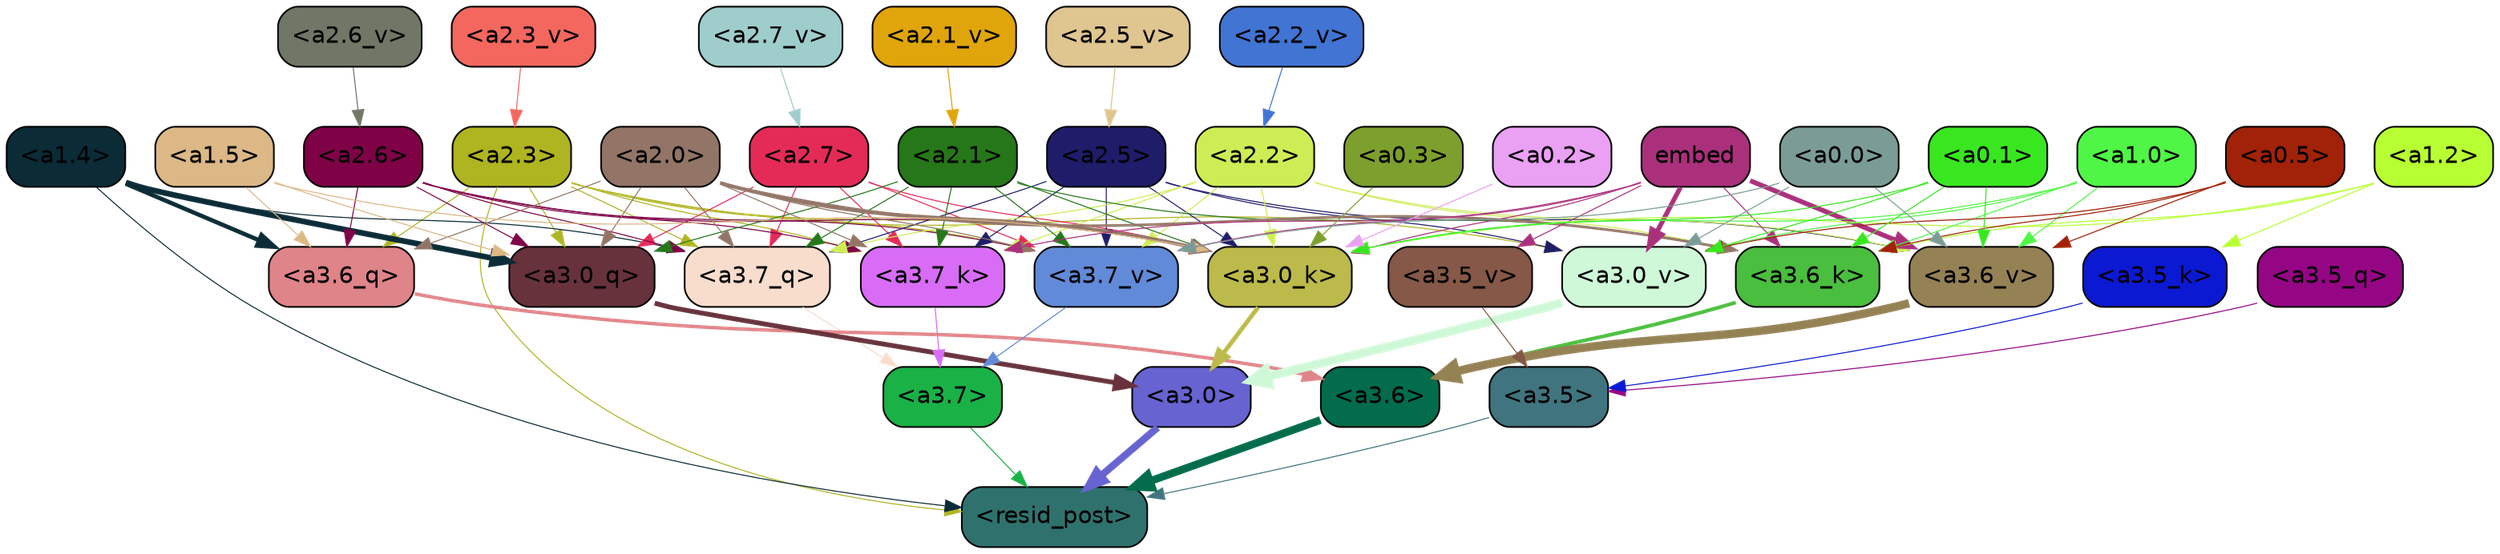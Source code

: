strict digraph "" {
	graph [bgcolor=transparent,
		layout=dot,
		overlap=false,
		splines=true
	];
	"<a3.7>"	[color=black,
		fillcolor="#1ab146",
		fontname=Helvetica,
		shape=box,
		style="filled, rounded"];
	"<resid_post>"	[color=black,
		fillcolor="#2f726d",
		fontname=Helvetica,
		shape=box,
		style="filled, rounded"];
	"<a3.7>" -> "<resid_post>"	[color="#1ab146",
		penwidth=0.6];
	"<a3.6>"	[color=black,
		fillcolor="#026c4b",
		fontname=Helvetica,
		shape=box,
		style="filled, rounded"];
	"<a3.6>" -> "<resid_post>"	[color="#026c4b",
		penwidth=4.648244500160217];
	"<a3.5>"	[color=black,
		fillcolor="#40747e",
		fontname=Helvetica,
		shape=box,
		style="filled, rounded"];
	"<a3.5>" -> "<resid_post>"	[color="#40747e",
		penwidth=0.6];
	"<a3.0>"	[color=black,
		fillcolor="#6763d0",
		fontname=Helvetica,
		shape=box,
		style="filled, rounded"];
	"<a3.0>" -> "<resid_post>"	[color="#6763d0",
		penwidth=4.3288813829422];
	"<a2.3>"	[color=black,
		fillcolor="#afb421",
		fontname=Helvetica,
		shape=box,
		style="filled, rounded"];
	"<a2.3>" -> "<resid_post>"	[color="#afb421",
		penwidth=0.6];
	"<a3.7_q>"	[color=black,
		fillcolor="#f8ddcd",
		fontname=Helvetica,
		shape=box,
		style="filled, rounded"];
	"<a2.3>" -> "<a3.7_q>"	[color="#afb421",
		penwidth=0.6];
	"<a3.6_q>"	[color=black,
		fillcolor="#df8489",
		fontname=Helvetica,
		shape=box,
		style="filled, rounded"];
	"<a2.3>" -> "<a3.6_q>"	[color="#afb421",
		penwidth=0.6];
	"<a3.0_q>"	[color=black,
		fillcolor="#67323c",
		fontname=Helvetica,
		shape=box,
		style="filled, rounded"];
	"<a2.3>" -> "<a3.0_q>"	[color="#afb421",
		penwidth=0.6];
	"<a3.7_k>"	[color=black,
		fillcolor="#d86cf7",
		fontname=Helvetica,
		shape=box,
		style="filled, rounded"];
	"<a2.3>" -> "<a3.7_k>"	[color="#afb421",
		penwidth=0.6];
	"<a3.0_k>"	[color=black,
		fillcolor="#bcba4a",
		fontname=Helvetica,
		shape=box,
		style="filled, rounded"];
	"<a2.3>" -> "<a3.0_k>"	[color="#afb421",
		penwidth=0.6];
	"<a3.7_v>"	[color=black,
		fillcolor="#618ad8",
		fontname=Helvetica,
		shape=box,
		style="filled, rounded"];
	"<a2.3>" -> "<a3.7_v>"	[color="#afb421",
		penwidth=0.6];
	"<a3.0_v>"	[color=black,
		fillcolor="#cef8d7",
		fontname=Helvetica,
		shape=box,
		style="filled, rounded"];
	"<a2.3>" -> "<a3.0_v>"	[color="#afb421",
		penwidth=0.6];
	"<a1.4>"	[color=black,
		fillcolor="#0b2b36",
		fontname=Helvetica,
		shape=box,
		style="filled, rounded"];
	"<a1.4>" -> "<resid_post>"	[color="#0b2b36",
		penwidth=0.6];
	"<a1.4>" -> "<a3.7_q>"	[color="#0b2b36",
		penwidth=0.6];
	"<a1.4>" -> "<a3.6_q>"	[color="#0b2b36",
		penwidth=2.5397292599081993];
	"<a1.4>" -> "<a3.0_q>"	[color="#0b2b36",
		penwidth=3.3985572457313538];
	"<a3.7_q>" -> "<a3.7>"	[color="#f8ddcd",
		penwidth=0.6];
	"<a3.6_q>" -> "<a3.6>"	[color="#df8489",
		penwidth=2.03758105635643];
	"<a3.5_q>"	[color=black,
		fillcolor="#950685",
		fontname=Helvetica,
		shape=box,
		style="filled, rounded"];
	"<a3.5_q>" -> "<a3.5>"	[color="#950685",
		penwidth=0.6];
	"<a3.0_q>" -> "<a3.0>"	[color="#67323c",
		penwidth=2.8638100624084473];
	"<a3.7_k>" -> "<a3.7>"	[color="#d86cf7",
		penwidth=0.6];
	"<a3.6_k>"	[color=black,
		fillcolor="#4abe3e",
		fontname=Helvetica,
		shape=box,
		style="filled, rounded"];
	"<a3.6_k>" -> "<a3.6>"	[color="#4abe3e",
		penwidth=2.174198240041733];
	"<a3.5_k>"	[color=black,
		fillcolor="#0c19d2",
		fontname=Helvetica,
		shape=box,
		style="filled, rounded"];
	"<a3.5_k>" -> "<a3.5>"	[color="#0c19d2",
		penwidth=0.6];
	"<a3.0_k>" -> "<a3.0>"	[color="#bcba4a",
		penwidth=2.6274144649505615];
	"<a3.7_v>" -> "<a3.7>"	[color="#618ad8",
		penwidth=0.6];
	"<a3.6_v>"	[color=black,
		fillcolor="#948154",
		fontname=Helvetica,
		shape=box,
		style="filled, rounded"];
	"<a3.6_v>" -> "<a3.6>"	[color="#948154",
		penwidth=5.002329230308533];
	"<a3.5_v>"	[color=black,
		fillcolor="#855847",
		fontname=Helvetica,
		shape=box,
		style="filled, rounded"];
	"<a3.5_v>" -> "<a3.5>"	[color="#855847",
		penwidth=0.6];
	"<a3.0_v>" -> "<a3.0>"	[color="#cef8d7",
		penwidth=5.188832879066467];
	"<a2.7>"	[color=black,
		fillcolor="#e42b58",
		fontname=Helvetica,
		shape=box,
		style="filled, rounded"];
	"<a2.7>" -> "<a3.7_q>"	[color="#e42b58",
		penwidth=0.6];
	"<a2.7>" -> "<a3.0_q>"	[color="#e42b58",
		penwidth=0.6];
	"<a2.7>" -> "<a3.7_k>"	[color="#e42b58",
		penwidth=0.6];
	"<a2.7>" -> "<a3.0_k>"	[color="#e42b58",
		penwidth=0.6];
	"<a2.7>" -> "<a3.7_v>"	[color="#e42b58",
		penwidth=0.6];
	"<a2.6>"	[color=black,
		fillcolor="#7f0247",
		fontname=Helvetica,
		shape=box,
		style="filled, rounded"];
	"<a2.6>" -> "<a3.7_q>"	[color="#7f0247",
		penwidth=0.6];
	"<a2.6>" -> "<a3.6_q>"	[color="#7f0247",
		penwidth=0.6];
	"<a2.6>" -> "<a3.0_q>"	[color="#7f0247",
		penwidth=0.6];
	"<a2.6>" -> "<a3.7_k>"	[color="#7f0247",
		penwidth=0.6];
	"<a2.6>" -> "<a3.0_k>"	[color="#7f0247",
		penwidth=0.6];
	"<a2.6>" -> "<a3.7_v>"	[color="#7f0247",
		penwidth=0.6];
	"<a2.5>"	[color=black,
		fillcolor="#1f1c6a",
		fontname=Helvetica,
		shape=box,
		style="filled, rounded"];
	"<a2.5>" -> "<a3.7_q>"	[color="#1f1c6a",
		penwidth=0.6];
	"<a2.5>" -> "<a3.7_k>"	[color="#1f1c6a",
		penwidth=0.6];
	"<a2.5>" -> "<a3.0_k>"	[color="#1f1c6a",
		penwidth=0.6];
	"<a2.5>" -> "<a3.7_v>"	[color="#1f1c6a",
		penwidth=0.6];
	"<a2.5>" -> "<a3.6_v>"	[color="#1f1c6a",
		penwidth=0.6];
	"<a2.5>" -> "<a3.0_v>"	[color="#1f1c6a",
		penwidth=0.6];
	"<a2.2>"	[color=black,
		fillcolor="#ceed54",
		fontname=Helvetica,
		shape=box,
		style="filled, rounded"];
	"<a2.2>" -> "<a3.7_q>"	[color="#ceed54",
		penwidth=0.6];
	"<a2.2>" -> "<a3.7_k>"	[color="#ceed54",
		penwidth=0.6];
	"<a2.2>" -> "<a3.6_k>"	[color="#ceed54",
		penwidth=0.6];
	"<a2.2>" -> "<a3.0_k>"	[color="#ceed54",
		penwidth=0.6];
	"<a2.2>" -> "<a3.7_v>"	[color="#ceed54",
		penwidth=0.6];
	"<a2.2>" -> "<a3.6_v>"	[color="#ceed54",
		penwidth=0.6];
	"<a2.1>"	[color=black,
		fillcolor="#267719",
		fontname=Helvetica,
		shape=box,
		style="filled, rounded"];
	"<a2.1>" -> "<a3.7_q>"	[color="#267719",
		penwidth=0.6];
	"<a2.1>" -> "<a3.0_q>"	[color="#267719",
		penwidth=0.6];
	"<a2.1>" -> "<a3.7_k>"	[color="#267719",
		penwidth=0.6];
	"<a2.1>" -> "<a3.6_k>"	[color="#267719",
		penwidth=0.6];
	"<a2.1>" -> "<a3.0_k>"	[color="#267719",
		penwidth=0.6];
	"<a2.1>" -> "<a3.7_v>"	[color="#267719",
		penwidth=0.6];
	"<a2.0>"	[color=black,
		fillcolor="#927566",
		fontname=Helvetica,
		shape=box,
		style="filled, rounded"];
	"<a2.0>" -> "<a3.7_q>"	[color="#927566",
		penwidth=0.6];
	"<a2.0>" -> "<a3.6_q>"	[color="#927566",
		penwidth=0.6];
	"<a2.0>" -> "<a3.0_q>"	[color="#927566",
		penwidth=0.6];
	"<a2.0>" -> "<a3.7_k>"	[color="#927566",
		penwidth=0.6];
	"<a2.0>" -> "<a3.6_k>"	[color="#927566",
		penwidth=1.5717863738536835];
	"<a2.0>" -> "<a3.0_k>"	[color="#927566",
		penwidth=2.205150544643402];
	"<a2.0>" -> "<a3.7_v>"	[color="#927566",
		penwidth=0.6];
	"<a1.5>"	[color=black,
		fillcolor="#dbb886",
		fontname=Helvetica,
		shape=box,
		style="filled, rounded"];
	"<a1.5>" -> "<a3.6_q>"	[color="#dbb886",
		penwidth=0.6];
	"<a1.5>" -> "<a3.0_q>"	[color="#dbb886",
		penwidth=0.6];
	"<a1.5>" -> "<a3.0_k>"	[color="#dbb886",
		penwidth=0.6];
	embed	[color=black,
		fillcolor="#aa307b",
		fontname=Helvetica,
		shape=box,
		style="filled, rounded"];
	embed -> "<a3.7_k>"	[color="#aa307b",
		penwidth=0.6];
	embed -> "<a3.6_k>"	[color="#aa307b",
		penwidth=0.6];
	embed -> "<a3.0_k>"	[color="#aa307b",
		penwidth=0.6];
	embed -> "<a3.7_v>"	[color="#aa307b",
		penwidth=0.6];
	embed -> "<a3.6_v>"	[color="#aa307b",
		penwidth=2.882729172706604];
	embed -> "<a3.5_v>"	[color="#aa307b",
		penwidth=0.6];
	embed -> "<a3.0_v>"	[color="#aa307b",
		penwidth=2.812090039253235];
	"<a1.2>"	[color=black,
		fillcolor="#b7ff33",
		fontname=Helvetica,
		shape=box,
		style="filled, rounded"];
	"<a1.2>" -> "<a3.6_k>"	[color="#b7ff33",
		penwidth=0.6];
	"<a1.2>" -> "<a3.5_k>"	[color="#b7ff33",
		penwidth=0.6];
	"<a1.2>" -> "<a3.0_k>"	[color="#b7ff33",
		penwidth=0.6];
	"<a1.0>"	[color=black,
		fillcolor="#50f646",
		fontname=Helvetica,
		shape=box,
		style="filled, rounded"];
	"<a1.0>" -> "<a3.6_k>"	[color="#50f646",
		penwidth=0.6];
	"<a1.0>" -> "<a3.0_k>"	[color="#50f646",
		penwidth=0.6];
	"<a1.0>" -> "<a3.6_v>"	[color="#50f646",
		penwidth=0.6];
	"<a1.0>" -> "<a3.0_v>"	[color="#50f646",
		penwidth=0.6];
	"<a0.5>"	[color=black,
		fillcolor="#a12208",
		fontname=Helvetica,
		shape=box,
		style="filled, rounded"];
	"<a0.5>" -> "<a3.6_k>"	[color="#a12208",
		penwidth=0.6];
	"<a0.5>" -> "<a3.6_v>"	[color="#a12208",
		penwidth=0.6];
	"<a0.5>" -> "<a3.0_v>"	[color="#a12208",
		penwidth=0.6281400918960571];
	"<a0.1>"	[color=black,
		fillcolor="#38e71f",
		fontname=Helvetica,
		shape=box,
		style="filled, rounded"];
	"<a0.1>" -> "<a3.6_k>"	[color="#38e71f",
		penwidth=0.6];
	"<a0.1>" -> "<a3.0_k>"	[color="#38e71f",
		penwidth=0.6];
	"<a0.1>" -> "<a3.6_v>"	[color="#38e71f",
		penwidth=0.6];
	"<a0.1>" -> "<a3.0_v>"	[color="#38e71f",
		penwidth=0.6];
	"<a0.3>"	[color=black,
		fillcolor="#7d9f2d",
		fontname=Helvetica,
		shape=box,
		style="filled, rounded"];
	"<a0.3>" -> "<a3.0_k>"	[color="#7d9f2d",
		penwidth=0.6];
	"<a0.2>"	[color=black,
		fillcolor="#eaa0f3",
		fontname=Helvetica,
		shape=box,
		style="filled, rounded"];
	"<a0.2>" -> "<a3.0_k>"	[color="#eaa0f3",
		penwidth=0.6];
	"<a0.0>"	[color=black,
		fillcolor="#7b9c96",
		fontname=Helvetica,
		shape=box,
		style="filled, rounded"];
	"<a0.0>" -> "<a3.7_v>"	[color="#7b9c96",
		penwidth=0.6];
	"<a0.0>" -> "<a3.6_v>"	[color="#7b9c96",
		penwidth=0.6];
	"<a0.0>" -> "<a3.0_v>"	[color="#7b9c96",
		penwidth=0.6];
	"<a2.7_v>"	[color=black,
		fillcolor="#9ecdcb",
		fontname=Helvetica,
		shape=box,
		style="filled, rounded"];
	"<a2.7_v>" -> "<a2.7>"	[color="#9ecdcb",
		penwidth=0.6];
	"<a2.6_v>"	[color=black,
		fillcolor="#707766",
		fontname=Helvetica,
		shape=box,
		style="filled, rounded"];
	"<a2.6_v>" -> "<a2.6>"	[color="#707766",
		penwidth=0.6];
	"<a2.5_v>"	[color=black,
		fillcolor="#dfc58f",
		fontname=Helvetica,
		shape=box,
		style="filled, rounded"];
	"<a2.5_v>" -> "<a2.5>"	[color="#dfc58f",
		penwidth=0.6];
	"<a2.3_v>"	[color=black,
		fillcolor="#f3675e",
		fontname=Helvetica,
		shape=box,
		style="filled, rounded"];
	"<a2.3_v>" -> "<a2.3>"	[color="#f3675e",
		penwidth=0.6];
	"<a2.2_v>"	[color=black,
		fillcolor="#4174d3",
		fontname=Helvetica,
		shape=box,
		style="filled, rounded"];
	"<a2.2_v>" -> "<a2.2>"	[color="#4174d3",
		penwidth=0.6];
	"<a2.1_v>"	[color=black,
		fillcolor="#e0a50b",
		fontname=Helvetica,
		shape=box,
		style="filled, rounded"];
	"<a2.1_v>" -> "<a2.1>"	[color="#e0a50b",
		penwidth=0.6];
}
